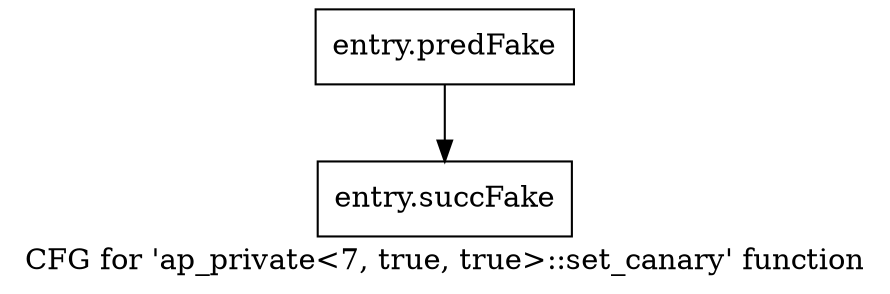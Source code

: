 digraph "CFG for 'ap_private\<7, true, true\>::set_canary' function" {
	label="CFG for 'ap_private\<7, true, true\>::set_canary' function";

	Node0x58fd1c0 [shape=record,filename="",linenumber="",label="{entry.predFake}"];
	Node0x58fd1c0 -> Node0x5b2e640[ callList="" memoryops="" filename="/home/omerfaruk/tools/Xilinx/Vitis_HLS/2023.2/include/etc/ap_private.h" execusionnum="6"];
	Node0x5b2e640 [shape=record,filename="/home/omerfaruk/tools/Xilinx/Vitis_HLS/2023.2/include/etc/ap_private.h",linenumber="1385",label="{entry.succFake}"];
}
